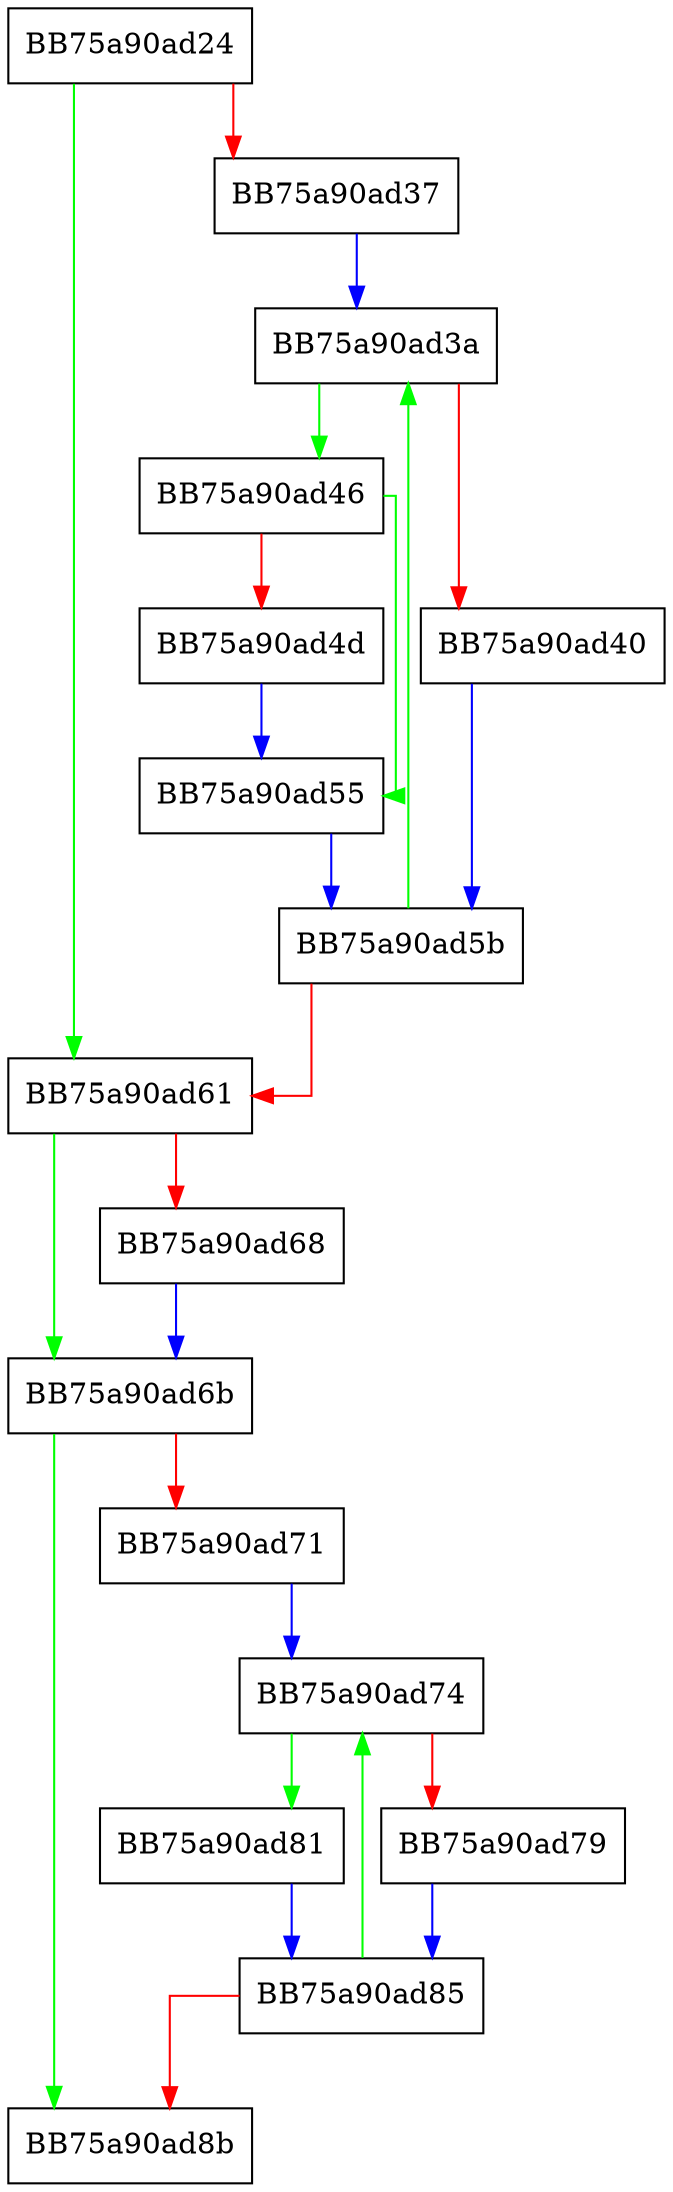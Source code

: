 digraph equal_range {
  node [shape="box"];
  graph [splines=ortho];
  BB75a90ad24 -> BB75a90ad61 [color="green"];
  BB75a90ad24 -> BB75a90ad37 [color="red"];
  BB75a90ad37 -> BB75a90ad3a [color="blue"];
  BB75a90ad3a -> BB75a90ad46 [color="green"];
  BB75a90ad3a -> BB75a90ad40 [color="red"];
  BB75a90ad40 -> BB75a90ad5b [color="blue"];
  BB75a90ad46 -> BB75a90ad55 [color="green"];
  BB75a90ad46 -> BB75a90ad4d [color="red"];
  BB75a90ad4d -> BB75a90ad55 [color="blue"];
  BB75a90ad55 -> BB75a90ad5b [color="blue"];
  BB75a90ad5b -> BB75a90ad3a [color="green"];
  BB75a90ad5b -> BB75a90ad61 [color="red"];
  BB75a90ad61 -> BB75a90ad6b [color="green"];
  BB75a90ad61 -> BB75a90ad68 [color="red"];
  BB75a90ad68 -> BB75a90ad6b [color="blue"];
  BB75a90ad6b -> BB75a90ad8b [color="green"];
  BB75a90ad6b -> BB75a90ad71 [color="red"];
  BB75a90ad71 -> BB75a90ad74 [color="blue"];
  BB75a90ad74 -> BB75a90ad81 [color="green"];
  BB75a90ad74 -> BB75a90ad79 [color="red"];
  BB75a90ad79 -> BB75a90ad85 [color="blue"];
  BB75a90ad81 -> BB75a90ad85 [color="blue"];
  BB75a90ad85 -> BB75a90ad74 [color="green"];
  BB75a90ad85 -> BB75a90ad8b [color="red"];
}